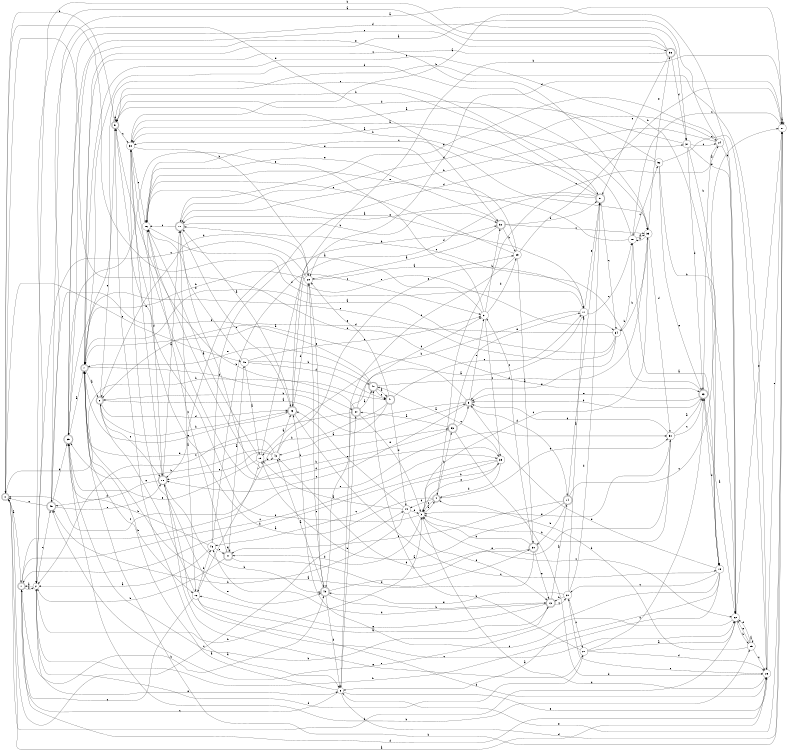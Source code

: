 digraph n44_3 {
__start0 [label="" shape="none"];

rankdir=LR;
size="8,5";

s0 [style="rounded,filled", color="black", fillcolor="white" shape="doublecircle", label="0"];
s1 [style="rounded,filled", color="black", fillcolor="white" shape="doublecircle", label="1"];
s2 [style="filled", color="black", fillcolor="white" shape="circle", label="2"];
s3 [style="filled", color="black", fillcolor="white" shape="circle", label="3"];
s4 [style="rounded,filled", color="black", fillcolor="white" shape="doublecircle", label="4"];
s5 [style="rounded,filled", color="black", fillcolor="white" shape="doublecircle", label="5"];
s6 [style="filled", color="black", fillcolor="white" shape="circle", label="6"];
s7 [style="rounded,filled", color="black", fillcolor="white" shape="doublecircle", label="7"];
s8 [style="rounded,filled", color="black", fillcolor="white" shape="doublecircle", label="8"];
s9 [style="rounded,filled", color="black", fillcolor="white" shape="doublecircle", label="9"];
s10 [style="rounded,filled", color="black", fillcolor="white" shape="doublecircle", label="10"];
s11 [style="rounded,filled", color="black", fillcolor="white" shape="doublecircle", label="11"];
s12 [style="filled", color="black", fillcolor="white" shape="circle", label="12"];
s13 [style="rounded,filled", color="black", fillcolor="white" shape="doublecircle", label="13"];
s14 [style="rounded,filled", color="black", fillcolor="white" shape="doublecircle", label="14"];
s15 [style="filled", color="black", fillcolor="white" shape="circle", label="15"];
s16 [style="filled", color="black", fillcolor="white" shape="circle", label="16"];
s17 [style="filled", color="black", fillcolor="white" shape="circle", label="17"];
s18 [style="filled", color="black", fillcolor="white" shape="circle", label="18"];
s19 [style="filled", color="black", fillcolor="white" shape="circle", label="19"];
s20 [style="filled", color="black", fillcolor="white" shape="circle", label="20"];
s21 [style="filled", color="black", fillcolor="white" shape="circle", label="21"];
s22 [style="filled", color="black", fillcolor="white" shape="circle", label="22"];
s23 [style="rounded,filled", color="black", fillcolor="white" shape="doublecircle", label="23"];
s24 [style="filled", color="black", fillcolor="white" shape="circle", label="24"];
s25 [style="filled", color="black", fillcolor="white" shape="circle", label="25"];
s26 [style="filled", color="black", fillcolor="white" shape="circle", label="26"];
s27 [style="filled", color="black", fillcolor="white" shape="circle", label="27"];
s28 [style="filled", color="black", fillcolor="white" shape="circle", label="28"];
s29 [style="filled", color="black", fillcolor="white" shape="circle", label="29"];
s30 [style="rounded,filled", color="black", fillcolor="white" shape="doublecircle", label="30"];
s31 [style="filled", color="black", fillcolor="white" shape="circle", label="31"];
s32 [style="rounded,filled", color="black", fillcolor="white" shape="doublecircle", label="32"];
s33 [style="filled", color="black", fillcolor="white" shape="circle", label="33"];
s34 [style="filled", color="black", fillcolor="white" shape="circle", label="34"];
s35 [style="rounded,filled", color="black", fillcolor="white" shape="doublecircle", label="35"];
s36 [style="rounded,filled", color="black", fillcolor="white" shape="doublecircle", label="36"];
s37 [style="filled", color="black", fillcolor="white" shape="circle", label="37"];
s38 [style="filled", color="black", fillcolor="white" shape="circle", label="38"];
s39 [style="filled", color="black", fillcolor="white" shape="circle", label="39"];
s40 [style="rounded,filled", color="black", fillcolor="white" shape="doublecircle", label="40"];
s41 [style="rounded,filled", color="black", fillcolor="white" shape="doublecircle", label="41"];
s42 [style="filled", color="black", fillcolor="white" shape="circle", label="42"];
s43 [style="rounded,filled", color="black", fillcolor="white" shape="doublecircle", label="43"];
s44 [style="filled", color="black", fillcolor="white" shape="circle", label="44"];
s45 [style="rounded,filled", color="black", fillcolor="white" shape="doublecircle", label="45"];
s46 [style="filled", color="black", fillcolor="white" shape="circle", label="46"];
s47 [style="rounded,filled", color="black", fillcolor="white" shape="doublecircle", label="47"];
s48 [style="filled", color="black", fillcolor="white" shape="circle", label="48"];
s49 [style="rounded,filled", color="black", fillcolor="white" shape="doublecircle", label="49"];
s50 [style="filled", color="black", fillcolor="white" shape="circle", label="50"];
s51 [style="rounded,filled", color="black", fillcolor="white" shape="doublecircle", label="51"];
s52 [style="filled", color="black", fillcolor="white" shape="circle", label="52"];
s53 [style="rounded,filled", color="black", fillcolor="white" shape="doublecircle", label="53"];
s54 [style="rounded,filled", color="black", fillcolor="white" shape="doublecircle", label="54"];
s0 -> s1 [label="a"];
s0 -> s41 [label="b"];
s0 -> s44 [label="c"];
s0 -> s23 [label="d"];
s0 -> s48 [label="e"];
s1 -> s2 [label="a"];
s1 -> s49 [label="b"];
s1 -> s39 [label="c"];
s1 -> s26 [label="d"];
s1 -> s50 [label="e"];
s2 -> s1 [label="a"];
s2 -> s3 [label="b"];
s2 -> s45 [label="c"];
s2 -> s21 [label="d"];
s2 -> s6 [label="e"];
s3 -> s4 [label="a"];
s3 -> s39 [label="b"];
s3 -> s22 [label="c"];
s3 -> s47 [label="d"];
s3 -> s38 [label="e"];
s4 -> s5 [label="a"];
s4 -> s53 [label="b"];
s4 -> s3 [label="c"];
s4 -> s44 [label="d"];
s4 -> s50 [label="e"];
s5 -> s6 [label="a"];
s5 -> s0 [label="b"];
s5 -> s38 [label="c"];
s5 -> s33 [label="d"];
s5 -> s5 [label="e"];
s6 -> s7 [label="a"];
s6 -> s54 [label="b"];
s6 -> s1 [label="c"];
s6 -> s27 [label="d"];
s6 -> s26 [label="e"];
s7 -> s8 [label="a"];
s7 -> s12 [label="b"];
s7 -> s51 [label="c"];
s7 -> s54 [label="d"];
s7 -> s22 [label="e"];
s8 -> s9 [label="a"];
s8 -> s43 [label="b"];
s8 -> s10 [label="c"];
s8 -> s43 [label="d"];
s8 -> s5 [label="e"];
s9 -> s7 [label="a"];
s9 -> s8 [label="b"];
s9 -> s10 [label="c"];
s9 -> s14 [label="d"];
s9 -> s31 [label="e"];
s10 -> s11 [label="a"];
s10 -> s49 [label="b"];
s10 -> s22 [label="c"];
s10 -> s45 [label="d"];
s10 -> s38 [label="e"];
s11 -> s12 [label="a"];
s11 -> s32 [label="b"];
s11 -> s16 [label="c"];
s11 -> s24 [label="d"];
s11 -> s43 [label="e"];
s12 -> s13 [label="a"];
s12 -> s46 [label="b"];
s12 -> s1 [label="c"];
s12 -> s26 [label="d"];
s12 -> s8 [label="e"];
s13 -> s14 [label="a"];
s13 -> s35 [label="b"];
s13 -> s20 [label="c"];
s13 -> s46 [label="d"];
s13 -> s12 [label="e"];
s14 -> s15 [label="a"];
s14 -> s30 [label="b"];
s14 -> s27 [label="c"];
s14 -> s51 [label="d"];
s14 -> s47 [label="e"];
s15 -> s16 [label="a"];
s15 -> s32 [label="b"];
s15 -> s0 [label="c"];
s15 -> s42 [label="d"];
s15 -> s35 [label="e"];
s16 -> s17 [label="a"];
s16 -> s53 [label="b"];
s16 -> s33 [label="c"];
s16 -> s10 [label="d"];
s16 -> s34 [label="e"];
s17 -> s6 [label="a"];
s17 -> s15 [label="b"];
s17 -> s18 [label="c"];
s17 -> s0 [label="d"];
s17 -> s51 [label="e"];
s18 -> s19 [label="a"];
s18 -> s5 [label="b"];
s18 -> s52 [label="c"];
s18 -> s33 [label="d"];
s18 -> s16 [label="e"];
s19 -> s6 [label="a"];
s19 -> s2 [label="b"];
s19 -> s20 [label="c"];
s19 -> s9 [label="d"];
s19 -> s45 [label="e"];
s20 -> s17 [label="a"];
s20 -> s13 [label="b"];
s20 -> s21 [label="c"];
s20 -> s51 [label="d"];
s20 -> s49 [label="e"];
s21 -> s22 [label="a"];
s21 -> s40 [label="b"];
s21 -> s23 [label="c"];
s21 -> s26 [label="d"];
s21 -> s10 [label="e"];
s22 -> s23 [label="a"];
s22 -> s25 [label="b"];
s22 -> s43 [label="c"];
s22 -> s0 [label="d"];
s22 -> s27 [label="e"];
s23 -> s24 [label="a"];
s23 -> s9 [label="b"];
s23 -> s11 [label="c"];
s23 -> s19 [label="d"];
s23 -> s9 [label="e"];
s24 -> s7 [label="a"];
s24 -> s11 [label="b"];
s24 -> s4 [label="c"];
s24 -> s22 [label="d"];
s24 -> s11 [label="e"];
s25 -> s25 [label="a"];
s25 -> s4 [label="b"];
s25 -> s26 [label="c"];
s25 -> s22 [label="d"];
s25 -> s22 [label="e"];
s26 -> s0 [label="a"];
s26 -> s5 [label="b"];
s26 -> s20 [label="c"];
s26 -> s3 [label="d"];
s26 -> s27 [label="e"];
s27 -> s27 [label="a"];
s27 -> s7 [label="b"];
s27 -> s18 [label="c"];
s27 -> s28 [label="d"];
s27 -> s6 [label="e"];
s28 -> s29 [label="a"];
s28 -> s7 [label="b"];
s28 -> s2 [label="c"];
s28 -> s8 [label="d"];
s28 -> s49 [label="e"];
s29 -> s30 [label="a"];
s29 -> s27 [label="b"];
s29 -> s16 [label="c"];
s29 -> s49 [label="d"];
s29 -> s38 [label="e"];
s30 -> s7 [label="a"];
s30 -> s3 [label="b"];
s30 -> s31 [label="c"];
s30 -> s42 [label="d"];
s30 -> s13 [label="e"];
s31 -> s10 [label="a"];
s31 -> s32 [label="b"];
s31 -> s39 [label="c"];
s31 -> s29 [label="d"];
s31 -> s35 [label="e"];
s32 -> s28 [label="a"];
s32 -> s29 [label="b"];
s32 -> s33 [label="c"];
s32 -> s51 [label="d"];
s32 -> s16 [label="e"];
s33 -> s18 [label="a"];
s33 -> s34 [label="b"];
s33 -> s3 [label="c"];
s33 -> s50 [label="d"];
s33 -> s36 [label="e"];
s34 -> s7 [label="a"];
s34 -> s18 [label="b"];
s34 -> s35 [label="c"];
s34 -> s8 [label="d"];
s34 -> s9 [label="e"];
s35 -> s7 [label="a"];
s35 -> s25 [label="b"];
s35 -> s36 [label="c"];
s35 -> s37 [label="d"];
s35 -> s33 [label="e"];
s36 -> s2 [label="a"];
s36 -> s2 [label="b"];
s36 -> s7 [label="c"];
s36 -> s37 [label="d"];
s36 -> s51 [label="e"];
s37 -> s38 [label="a"];
s37 -> s19 [label="b"];
s37 -> s24 [label="c"];
s37 -> s23 [label="d"];
s37 -> s22 [label="e"];
s38 -> s27 [label="a"];
s38 -> s28 [label="b"];
s38 -> s16 [label="c"];
s38 -> s39 [label="d"];
s38 -> s49 [label="e"];
s39 -> s40 [label="a"];
s39 -> s1 [label="b"];
s39 -> s46 [label="c"];
s39 -> s4 [label="d"];
s39 -> s3 [label="e"];
s40 -> s41 [label="a"];
s40 -> s45 [label="b"];
s40 -> s41 [label="c"];
s40 -> s33 [label="d"];
s40 -> s7 [label="e"];
s41 -> s42 [label="a"];
s41 -> s12 [label="b"];
s41 -> s17 [label="c"];
s41 -> s44 [label="d"];
s41 -> s28 [label="e"];
s42 -> s43 [label="a"];
s42 -> s35 [label="b"];
s42 -> s10 [label="c"];
s42 -> s7 [label="d"];
s42 -> s17 [label="e"];
s43 -> s11 [label="a"];
s43 -> s27 [label="b"];
s43 -> s19 [label="c"];
s43 -> s28 [label="d"];
s43 -> s7 [label="e"];
s44 -> s15 [label="a"];
s44 -> s45 [label="b"];
s44 -> s43 [label="c"];
s44 -> s3 [label="d"];
s44 -> s13 [label="e"];
s45 -> s22 [label="a"];
s45 -> s35 [label="b"];
s45 -> s0 [label="c"];
s45 -> s32 [label="d"];
s45 -> s10 [label="e"];
s46 -> s2 [label="a"];
s46 -> s35 [label="b"];
s46 -> s31 [label="c"];
s46 -> s37 [label="d"];
s46 -> s47 [label="e"];
s47 -> s48 [label="a"];
s47 -> s2 [label="b"];
s47 -> s16 [label="c"];
s47 -> s30 [label="d"];
s47 -> s47 [label="e"];
s48 -> s15 [label="a"];
s48 -> s40 [label="b"];
s48 -> s31 [label="c"];
s48 -> s41 [label="d"];
s48 -> s16 [label="e"];
s49 -> s42 [label="a"];
s49 -> s13 [label="b"];
s49 -> s28 [label="c"];
s49 -> s6 [label="d"];
s49 -> s50 [label="e"];
s50 -> s23 [label="a"];
s50 -> s3 [label="b"];
s50 -> s23 [label="c"];
s50 -> s9 [label="d"];
s50 -> s3 [label="e"];
s51 -> s38 [label="a"];
s51 -> s5 [label="b"];
s51 -> s34 [label="c"];
s51 -> s43 [label="d"];
s51 -> s11 [label="e"];
s52 -> s38 [label="a"];
s52 -> s19 [label="b"];
s52 -> s26 [label="c"];
s52 -> s7 [label="d"];
s52 -> s23 [label="e"];
s53 -> s54 [label="a"];
s53 -> s11 [label="b"];
s53 -> s9 [label="c"];
s53 -> s26 [label="d"];
s53 -> s17 [label="e"];
s54 -> s40 [label="a"];
s54 -> s5 [label="b"];
s54 -> s2 [label="c"];
s54 -> s31 [label="d"];
s54 -> s3 [label="e"];

}